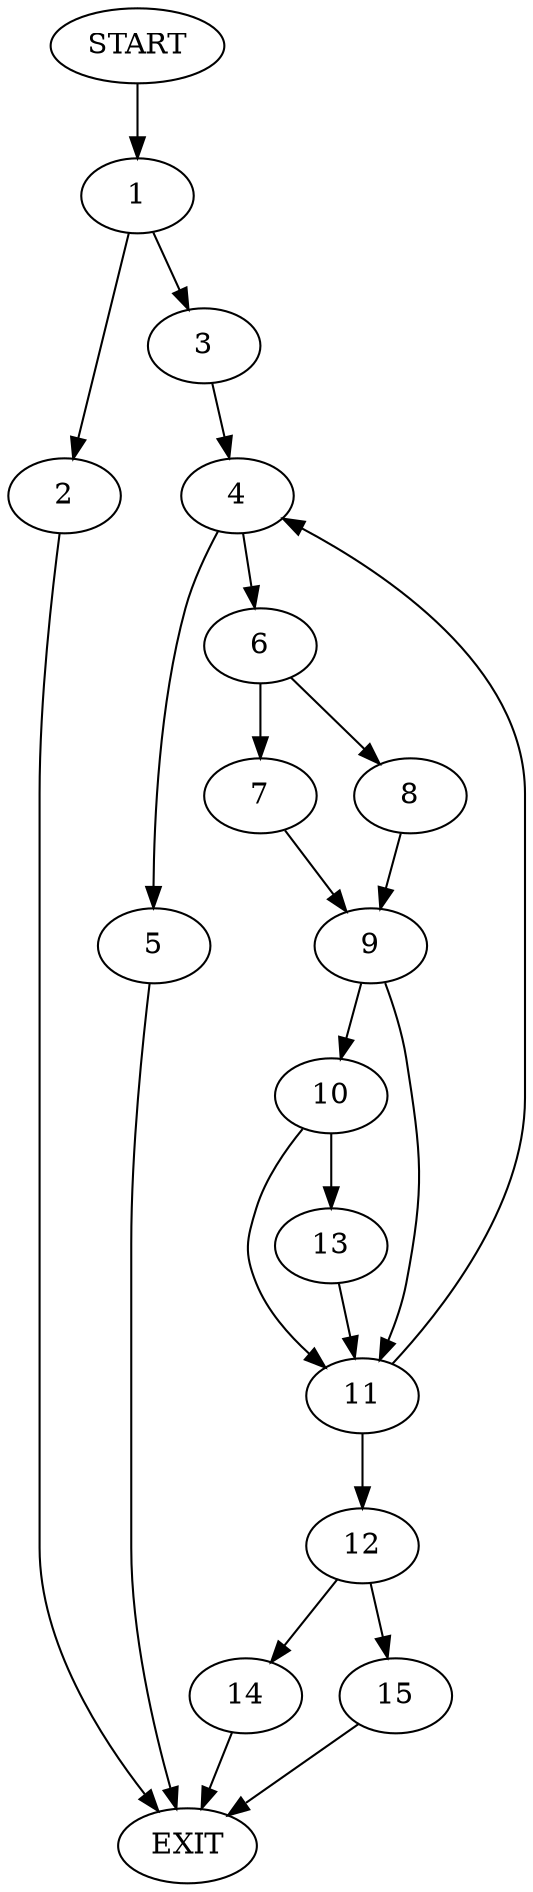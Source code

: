 digraph {
0 [label="START"]
16 [label="EXIT"]
0 -> 1
1 -> 2
1 -> 3
3 -> 4
2 -> 16
4 -> 5
4 -> 6
5 -> 16
6 -> 7
6 -> 8
8 -> 9
7 -> 9
9 -> 10
9 -> 11
11 -> 12
11 -> 4
10 -> 13
10 -> 11
13 -> 11
12 -> 14
12 -> 15
14 -> 16
15 -> 16
}
